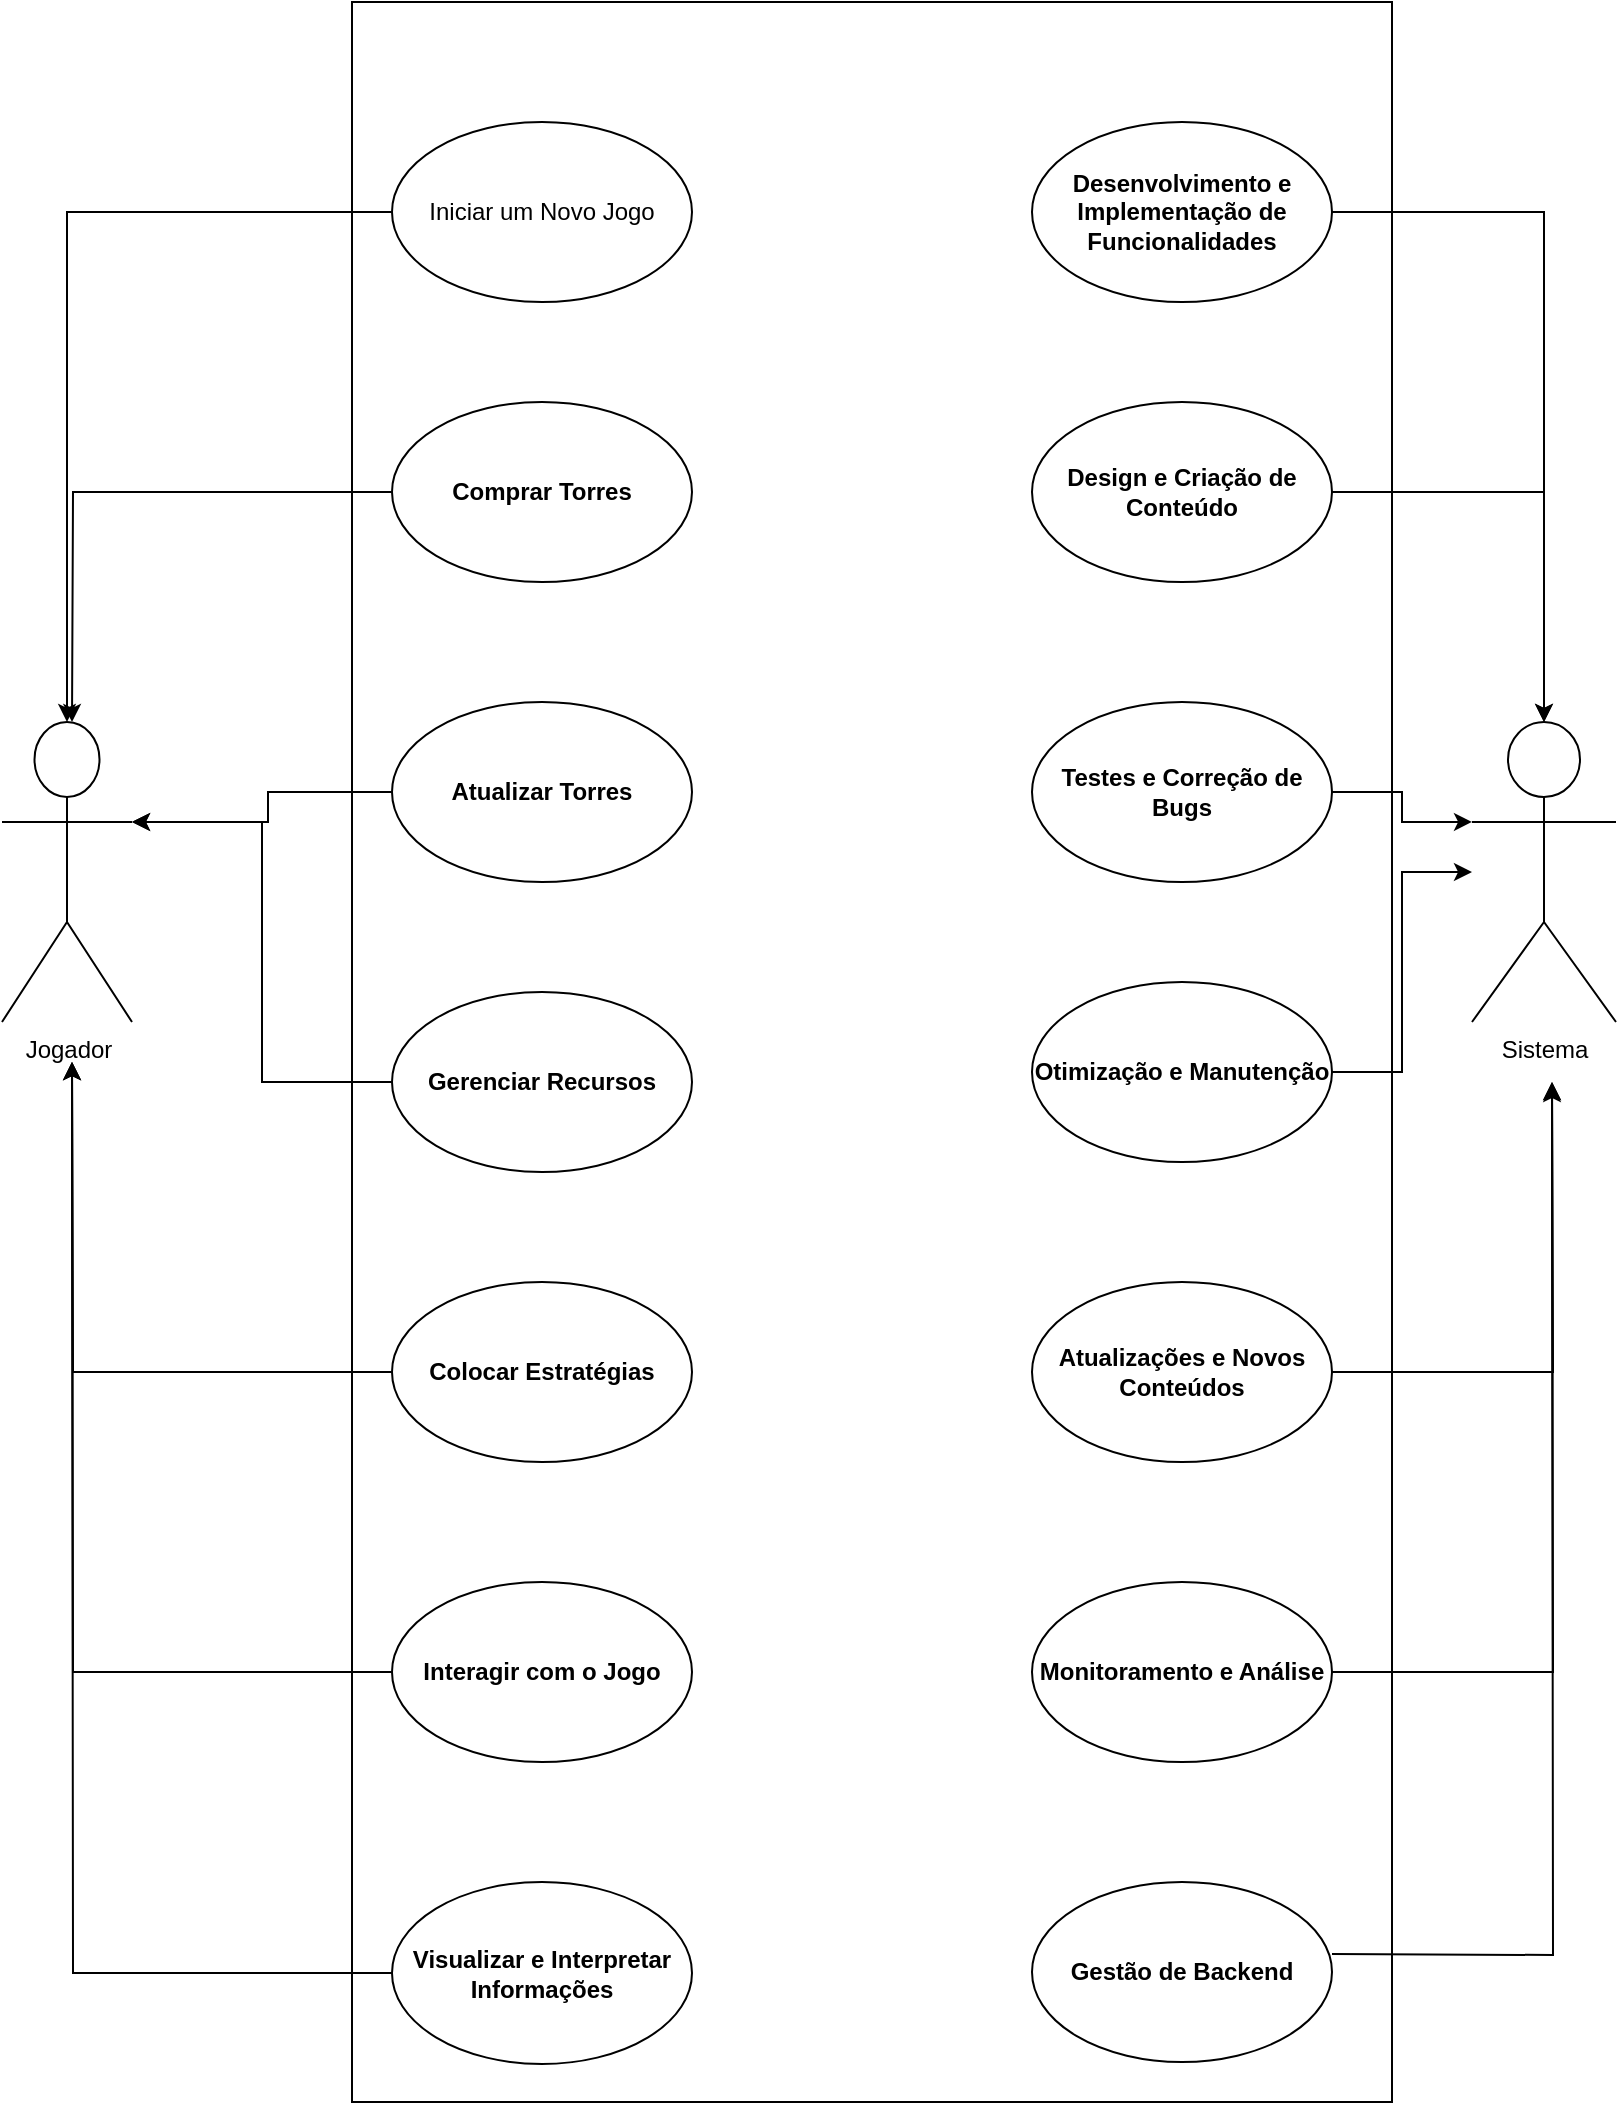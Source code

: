 <mxfile version="24.7.14">
  <diagram name="Página-1" id="ZyBi8qBE8C0eFL01Zvlv">
    <mxGraphModel dx="2462" dy="1091" grid="1" gridSize="10" guides="1" tooltips="1" connect="1" arrows="1" fold="1" page="1" pageScale="1" pageWidth="827" pageHeight="1169" math="0" shadow="0">
      <root>
        <mxCell id="0" />
        <mxCell id="1" parent="0" />
        <mxCell id="wwCsZvjHZ9UmXGbuxFVW-49" value="" style="rounded=0;whiteSpace=wrap;html=1;" vertex="1" parent="1">
          <mxGeometry x="210" y="220" width="520" height="1050" as="geometry" />
        </mxCell>
        <mxCell id="wwCsZvjHZ9UmXGbuxFVW-34" value="Jogador" style="shape=umlActor;verticalLabelPosition=bottom;verticalAlign=top;html=1;outlineConnect=0;" vertex="1" parent="1">
          <mxGeometry x="35" y="580" width="65" height="150" as="geometry" />
        </mxCell>
        <mxCell id="wwCsZvjHZ9UmXGbuxFVW-50" value="Iniciar um Novo Jogo" style="ellipse;whiteSpace=wrap;html=1;" vertex="1" parent="1">
          <mxGeometry x="230" y="280" width="150" height="90" as="geometry" />
        </mxCell>
        <mxCell id="wwCsZvjHZ9UmXGbuxFVW-66" style="edgeStyle=orthogonalEdgeStyle;rounded=0;orthogonalLoop=1;jettySize=auto;html=1;exitX=0;exitY=0.5;exitDx=0;exitDy=0;" edge="1" parent="1" source="wwCsZvjHZ9UmXGbuxFVW-51">
          <mxGeometry relative="1" as="geometry">
            <mxPoint x="70" y="580" as="targetPoint" />
          </mxGeometry>
        </mxCell>
        <mxCell id="wwCsZvjHZ9UmXGbuxFVW-51" value="&lt;p&gt;&lt;strong&gt;Comprar Torres&lt;/strong&gt;&lt;/p&gt;&lt;ul&gt;&lt;/ul&gt;" style="ellipse;whiteSpace=wrap;html=1;" vertex="1" parent="1">
          <mxGeometry x="230" y="420" width="150" height="90" as="geometry" />
        </mxCell>
        <mxCell id="wwCsZvjHZ9UmXGbuxFVW-67" style="edgeStyle=orthogonalEdgeStyle;rounded=0;orthogonalLoop=1;jettySize=auto;html=1;exitX=0;exitY=0.5;exitDx=0;exitDy=0;" edge="1" parent="1" source="wwCsZvjHZ9UmXGbuxFVW-52" target="wwCsZvjHZ9UmXGbuxFVW-34">
          <mxGeometry relative="1" as="geometry">
            <Array as="points">
              <mxPoint x="168" y="615" />
              <mxPoint x="168" y="630" />
            </Array>
          </mxGeometry>
        </mxCell>
        <mxCell id="wwCsZvjHZ9UmXGbuxFVW-52" value="&lt;strong&gt;Atualizar Torres&lt;/strong&gt;" style="ellipse;whiteSpace=wrap;html=1;" vertex="1" parent="1">
          <mxGeometry x="230" y="570" width="150" height="90" as="geometry" />
        </mxCell>
        <mxCell id="wwCsZvjHZ9UmXGbuxFVW-53" value="&lt;strong&gt;Gerenciar Recursos&lt;/strong&gt;" style="ellipse;whiteSpace=wrap;html=1;" vertex="1" parent="1">
          <mxGeometry x="230" y="715" width="150" height="90" as="geometry" />
        </mxCell>
        <mxCell id="wwCsZvjHZ9UmXGbuxFVW-69" style="edgeStyle=orthogonalEdgeStyle;rounded=0;orthogonalLoop=1;jettySize=auto;html=1;exitX=0;exitY=0.5;exitDx=0;exitDy=0;" edge="1" parent="1" source="wwCsZvjHZ9UmXGbuxFVW-54">
          <mxGeometry relative="1" as="geometry">
            <mxPoint x="70" y="750" as="targetPoint" />
          </mxGeometry>
        </mxCell>
        <mxCell id="wwCsZvjHZ9UmXGbuxFVW-54" value="&lt;p&gt;&lt;strong&gt;Colocar Estratégias&lt;/strong&gt;&lt;/p&gt;&lt;ul&gt;&lt;/ul&gt;" style="ellipse;whiteSpace=wrap;html=1;" vertex="1" parent="1">
          <mxGeometry x="230" y="860" width="150" height="90" as="geometry" />
        </mxCell>
        <mxCell id="wwCsZvjHZ9UmXGbuxFVW-70" style="edgeStyle=orthogonalEdgeStyle;rounded=0;orthogonalLoop=1;jettySize=auto;html=1;exitX=0;exitY=0.5;exitDx=0;exitDy=0;" edge="1" parent="1" source="wwCsZvjHZ9UmXGbuxFVW-55">
          <mxGeometry relative="1" as="geometry">
            <mxPoint x="70" y="750" as="targetPoint" />
          </mxGeometry>
        </mxCell>
        <mxCell id="wwCsZvjHZ9UmXGbuxFVW-55" value="&lt;p&gt;&lt;strong&gt;Interagir com o Jogo&lt;/strong&gt;&lt;/p&gt;&lt;ul&gt;&lt;/ul&gt;" style="ellipse;whiteSpace=wrap;html=1;" vertex="1" parent="1">
          <mxGeometry x="230" y="1010" width="150" height="90" as="geometry" />
        </mxCell>
        <mxCell id="wwCsZvjHZ9UmXGbuxFVW-71" style="edgeStyle=orthogonalEdgeStyle;rounded=0;orthogonalLoop=1;jettySize=auto;html=1;exitX=0;exitY=0.5;exitDx=0;exitDy=0;" edge="1" parent="1" source="wwCsZvjHZ9UmXGbuxFVW-56">
          <mxGeometry relative="1" as="geometry">
            <mxPoint x="70" y="750" as="targetPoint" />
          </mxGeometry>
        </mxCell>
        <mxCell id="wwCsZvjHZ9UmXGbuxFVW-56" value="&lt;p&gt;&lt;strong&gt;Visualizar e Interpretar Informações&lt;/strong&gt;&lt;/p&gt;&lt;ul&gt;&lt;/ul&gt;" style="ellipse;whiteSpace=wrap;html=1;" vertex="1" parent="1">
          <mxGeometry x="230" y="1160" width="150" height="91" as="geometry" />
        </mxCell>
        <mxCell id="wwCsZvjHZ9UmXGbuxFVW-57" value="&lt;strong&gt;Desenvolvimento e Implementação de Funcionalidades&lt;/strong&gt;" style="ellipse;whiteSpace=wrap;html=1;" vertex="1" parent="1">
          <mxGeometry x="550" y="280" width="150" height="90" as="geometry" />
        </mxCell>
        <mxCell id="wwCsZvjHZ9UmXGbuxFVW-58" value="&lt;strong&gt;Design e Criação de Conteúdo&lt;/strong&gt;" style="ellipse;whiteSpace=wrap;html=1;" vertex="1" parent="1">
          <mxGeometry x="550" y="420" width="150" height="90" as="geometry" />
        </mxCell>
        <mxCell id="wwCsZvjHZ9UmXGbuxFVW-59" value="&lt;p&gt;&lt;strong&gt;Testes e Correção de Bugs&lt;/strong&gt;&lt;/p&gt;&lt;ul&gt;&lt;/ul&gt;" style="ellipse;whiteSpace=wrap;html=1;" vertex="1" parent="1">
          <mxGeometry x="550" y="570" width="150" height="90" as="geometry" />
        </mxCell>
        <mxCell id="wwCsZvjHZ9UmXGbuxFVW-76" style="edgeStyle=orthogonalEdgeStyle;rounded=0;orthogonalLoop=1;jettySize=auto;html=1;exitX=1;exitY=0.5;exitDx=0;exitDy=0;" edge="1" parent="1" source="wwCsZvjHZ9UmXGbuxFVW-60" target="wwCsZvjHZ9UmXGbuxFVW-72">
          <mxGeometry relative="1" as="geometry" />
        </mxCell>
        <mxCell id="wwCsZvjHZ9UmXGbuxFVW-60" value="&lt;p&gt;&lt;strong&gt;Otimização e Manutenção&lt;/strong&gt;&lt;/p&gt;&lt;ul&gt;&lt;/ul&gt;" style="ellipse;whiteSpace=wrap;html=1;" vertex="1" parent="1">
          <mxGeometry x="550" y="710" width="150" height="90" as="geometry" />
        </mxCell>
        <mxCell id="wwCsZvjHZ9UmXGbuxFVW-78" style="edgeStyle=orthogonalEdgeStyle;rounded=0;orthogonalLoop=1;jettySize=auto;html=1;exitX=1;exitY=0.5;exitDx=0;exitDy=0;" edge="1" parent="1" source="wwCsZvjHZ9UmXGbuxFVW-62">
          <mxGeometry relative="1" as="geometry">
            <mxPoint x="810" y="760" as="targetPoint" />
          </mxGeometry>
        </mxCell>
        <mxCell id="wwCsZvjHZ9UmXGbuxFVW-62" value="&lt;p&gt;&lt;strong&gt;Atualizações e Novos Conteúdos&lt;/strong&gt;&lt;/p&gt;&lt;ul&gt;&lt;/ul&gt;" style="ellipse;whiteSpace=wrap;html=1;" vertex="1" parent="1">
          <mxGeometry x="550" y="860" width="150" height="90" as="geometry" />
        </mxCell>
        <mxCell id="wwCsZvjHZ9UmXGbuxFVW-79" style="edgeStyle=orthogonalEdgeStyle;rounded=0;orthogonalLoop=1;jettySize=auto;html=1;exitX=1;exitY=0.5;exitDx=0;exitDy=0;" edge="1" parent="1" source="wwCsZvjHZ9UmXGbuxFVW-63">
          <mxGeometry relative="1" as="geometry">
            <mxPoint x="810" y="760" as="targetPoint" />
          </mxGeometry>
        </mxCell>
        <mxCell id="wwCsZvjHZ9UmXGbuxFVW-63" value="&lt;p&gt;&lt;strong&gt;Monitoramento e Análise&lt;/strong&gt;&lt;/p&gt;&lt;ul&gt;&lt;/ul&gt;" style="ellipse;whiteSpace=wrap;html=1;" vertex="1" parent="1">
          <mxGeometry x="550" y="1010" width="150" height="90" as="geometry" />
        </mxCell>
        <mxCell id="wwCsZvjHZ9UmXGbuxFVW-80" style="edgeStyle=orthogonalEdgeStyle;rounded=0;orthogonalLoop=1;jettySize=auto;html=1;exitX=1;exitY=0.5;exitDx=0;exitDy=0;" edge="1" parent="1">
          <mxGeometry relative="1" as="geometry">
            <mxPoint x="810" y="761" as="targetPoint" />
            <mxPoint x="700.0" y="1196" as="sourcePoint" />
          </mxGeometry>
        </mxCell>
        <mxCell id="wwCsZvjHZ9UmXGbuxFVW-64" value="&lt;p&gt;&lt;strong&gt;Gestão de Backend&lt;/strong&gt;&lt;/p&gt;&lt;ul&gt;&lt;/ul&gt;" style="ellipse;whiteSpace=wrap;html=1;" vertex="1" parent="1">
          <mxGeometry x="550" y="1160" width="150" height="90" as="geometry" />
        </mxCell>
        <mxCell id="wwCsZvjHZ9UmXGbuxFVW-65" style="edgeStyle=orthogonalEdgeStyle;rounded=0;orthogonalLoop=1;jettySize=auto;html=1;exitX=0;exitY=0.5;exitDx=0;exitDy=0;entryX=0.5;entryY=0;entryDx=0;entryDy=0;entryPerimeter=0;" edge="1" parent="1" source="wwCsZvjHZ9UmXGbuxFVW-50" target="wwCsZvjHZ9UmXGbuxFVW-34">
          <mxGeometry relative="1" as="geometry" />
        </mxCell>
        <mxCell id="wwCsZvjHZ9UmXGbuxFVW-68" style="edgeStyle=orthogonalEdgeStyle;rounded=0;orthogonalLoop=1;jettySize=auto;html=1;exitX=0;exitY=0.5;exitDx=0;exitDy=0;entryX=1;entryY=0.333;entryDx=0;entryDy=0;entryPerimeter=0;" edge="1" parent="1" source="wwCsZvjHZ9UmXGbuxFVW-53" target="wwCsZvjHZ9UmXGbuxFVW-34">
          <mxGeometry relative="1" as="geometry" />
        </mxCell>
        <mxCell id="wwCsZvjHZ9UmXGbuxFVW-72" value="Sistema&lt;div&gt;&lt;br&gt;&lt;/div&gt;" style="shape=umlActor;verticalLabelPosition=bottom;verticalAlign=top;html=1;outlineConnect=0;" vertex="1" parent="1">
          <mxGeometry x="770" y="580" width="72" height="150" as="geometry" />
        </mxCell>
        <mxCell id="wwCsZvjHZ9UmXGbuxFVW-73" style="edgeStyle=orthogonalEdgeStyle;rounded=0;orthogonalLoop=1;jettySize=auto;html=1;exitX=1;exitY=0.5;exitDx=0;exitDy=0;entryX=0.5;entryY=0;entryDx=0;entryDy=0;entryPerimeter=0;" edge="1" parent="1" source="wwCsZvjHZ9UmXGbuxFVW-57" target="wwCsZvjHZ9UmXGbuxFVW-72">
          <mxGeometry relative="1" as="geometry" />
        </mxCell>
        <mxCell id="wwCsZvjHZ9UmXGbuxFVW-74" style="edgeStyle=orthogonalEdgeStyle;rounded=0;orthogonalLoop=1;jettySize=auto;html=1;exitX=1;exitY=0.5;exitDx=0;exitDy=0;entryX=0.5;entryY=0;entryDx=0;entryDy=0;entryPerimeter=0;" edge="1" parent="1" source="wwCsZvjHZ9UmXGbuxFVW-58" target="wwCsZvjHZ9UmXGbuxFVW-72">
          <mxGeometry relative="1" as="geometry" />
        </mxCell>
        <mxCell id="wwCsZvjHZ9UmXGbuxFVW-75" style="edgeStyle=orthogonalEdgeStyle;rounded=0;orthogonalLoop=1;jettySize=auto;html=1;exitX=1;exitY=0.5;exitDx=0;exitDy=0;entryX=0;entryY=0.333;entryDx=0;entryDy=0;entryPerimeter=0;" edge="1" parent="1" source="wwCsZvjHZ9UmXGbuxFVW-59" target="wwCsZvjHZ9UmXGbuxFVW-72">
          <mxGeometry relative="1" as="geometry" />
        </mxCell>
      </root>
    </mxGraphModel>
  </diagram>
</mxfile>
